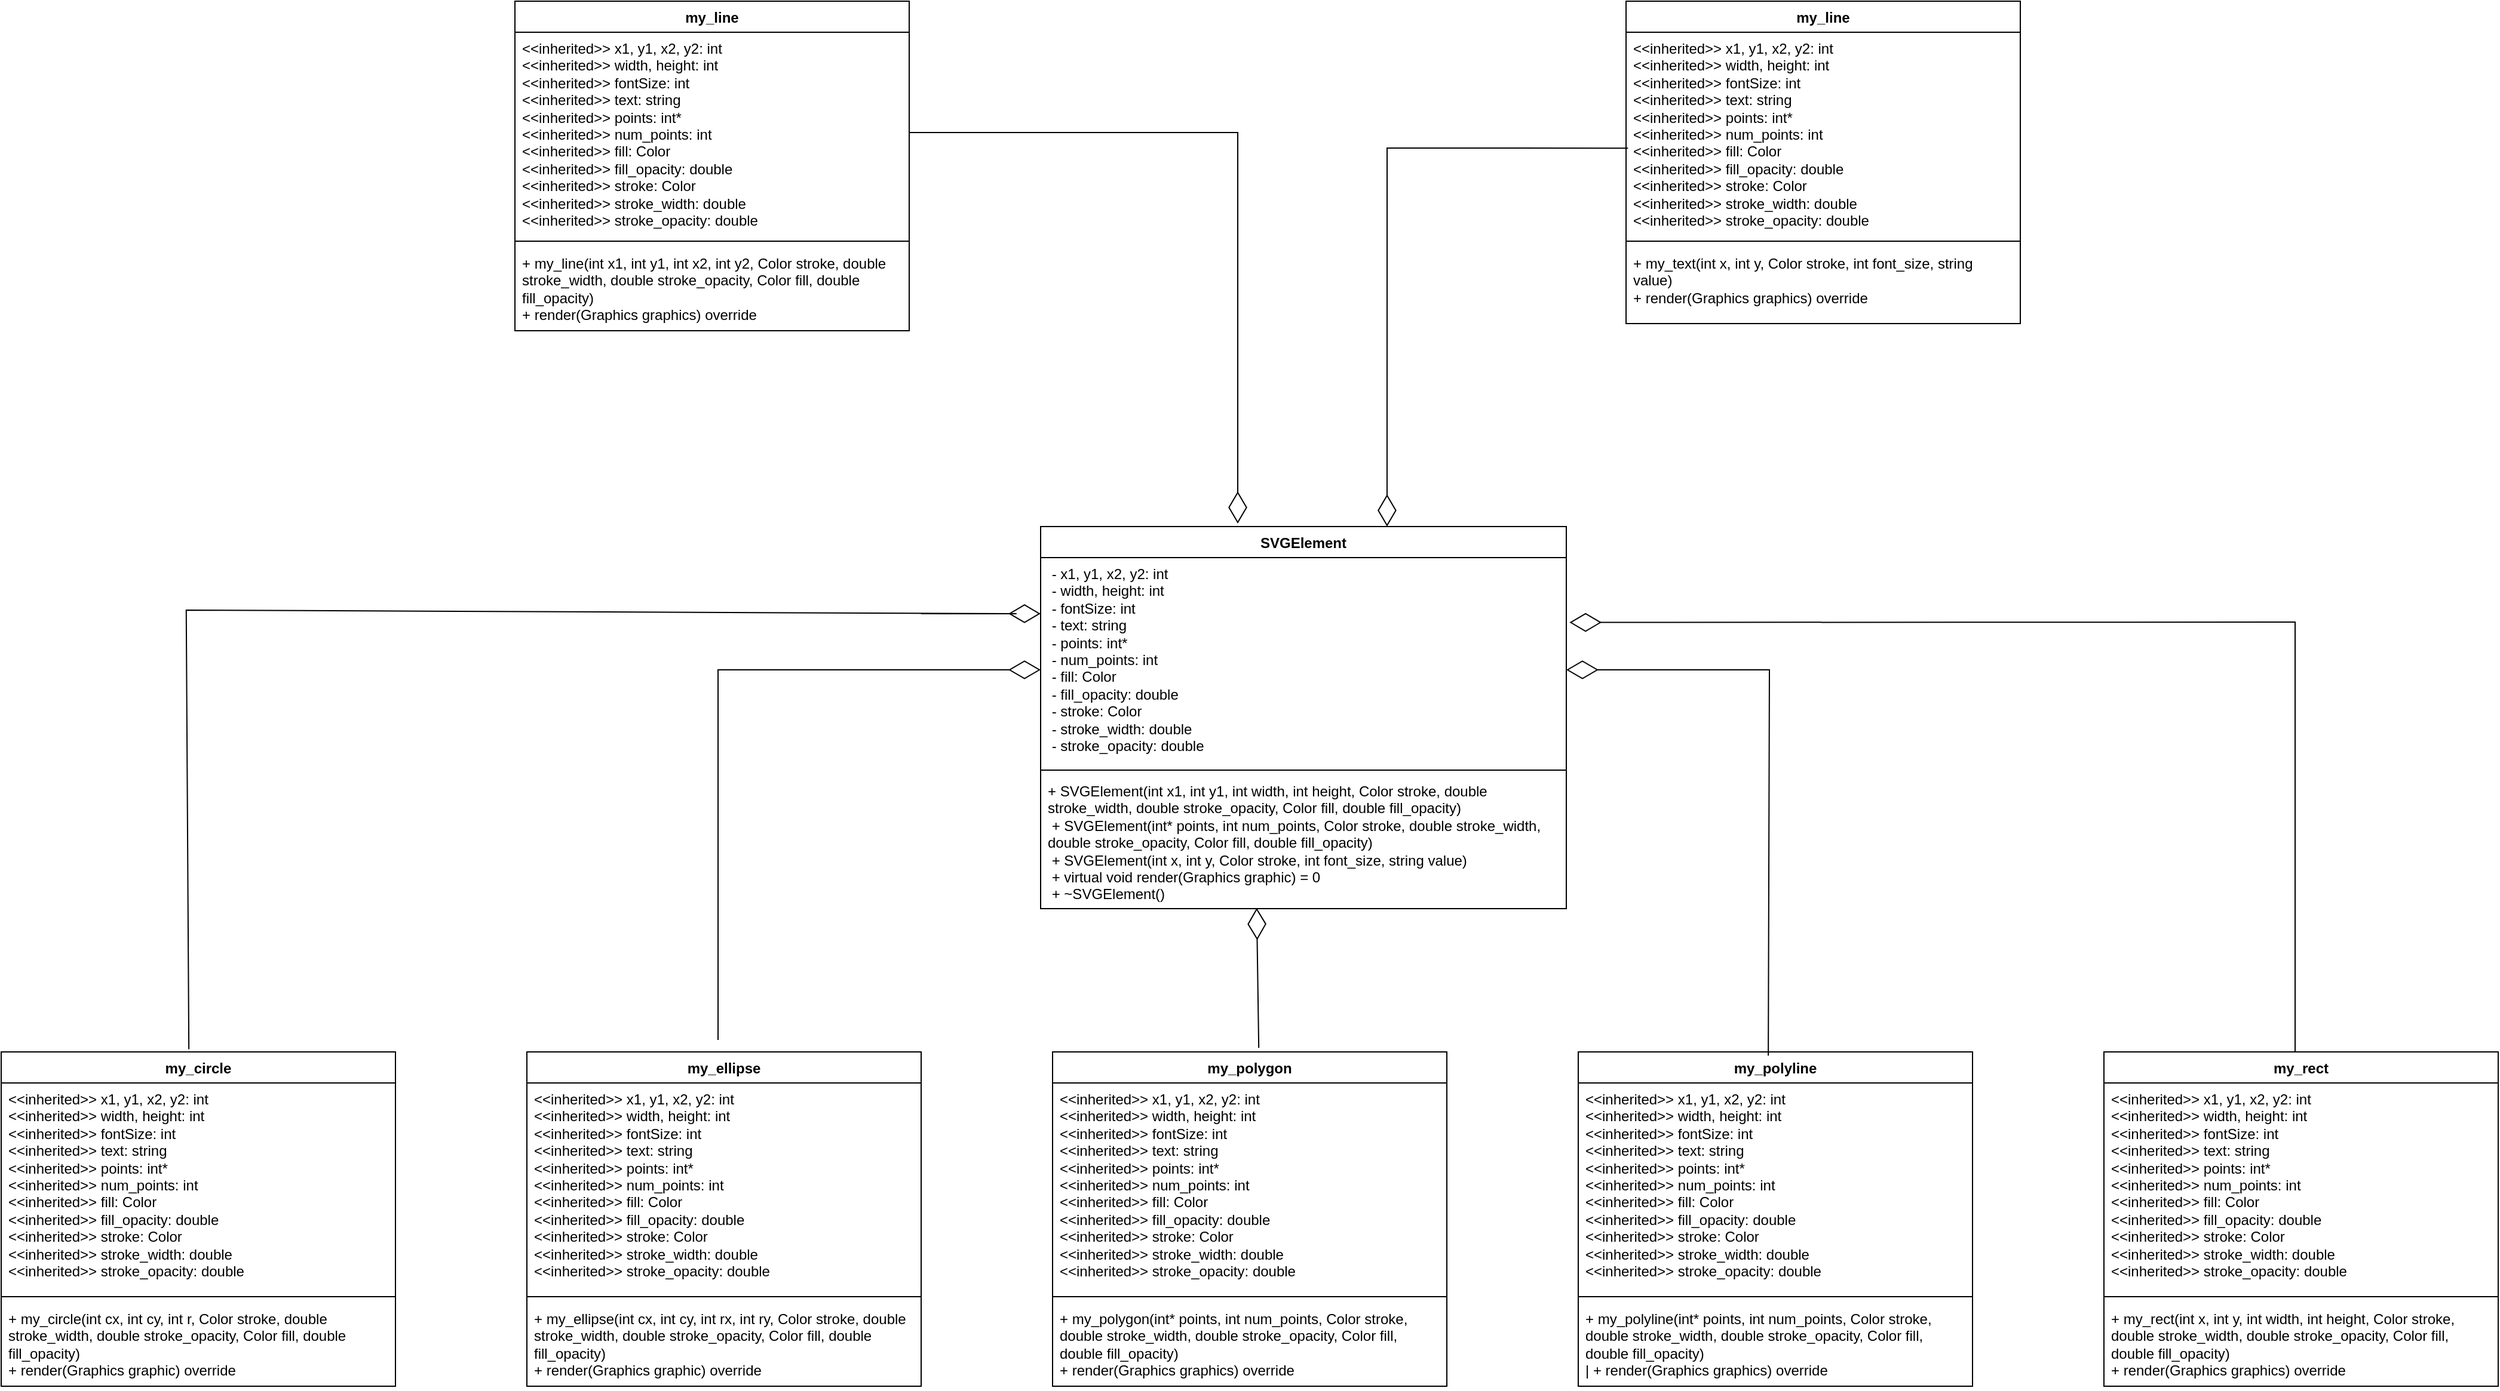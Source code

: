 <mxfile version="24.7.17">
  <diagram name="Page-1" id="AriRi61LyEbtOm37-zVQ">
    <mxGraphModel dx="1680" dy="1688" grid="1" gridSize="10" guides="1" tooltips="1" connect="1" arrows="1" fold="1" page="1" pageScale="1" pageWidth="827" pageHeight="1169" math="0" shadow="0">
      <root>
        <mxCell id="0" />
        <mxCell id="1" parent="0" />
        <mxCell id="bl6EhNTgx5ZiiRYhfgeb-1" value="SVGElement" style="swimlane;fontStyle=1;align=center;verticalAlign=top;childLayout=stackLayout;horizontal=1;startSize=26;horizontalStack=0;resizeParent=1;resizeParentMax=0;resizeLast=0;collapsible=1;marginBottom=0;whiteSpace=wrap;html=1;" parent="1" vertex="1">
          <mxGeometry x="110" width="440" height="320" as="geometry" />
        </mxCell>
        <mxCell id="bl6EhNTgx5ZiiRYhfgeb-2" value="&amp;nbsp;- x1, y1, x2, y2: int&lt;br style=&quot;padding: 0px; margin: 0px;&quot;&gt;&amp;nbsp;- width, height: int&lt;br style=&quot;padding: 0px; margin: 0px;&quot;&gt;&amp;nbsp;- fontSize: int&lt;br style=&quot;padding: 0px; margin: 0px;&quot;&gt;&amp;nbsp;- text: string&lt;br style=&quot;padding: 0px; margin: 0px;&quot;&gt;&amp;nbsp;- points: int*&lt;br style=&quot;padding: 0px; margin: 0px;&quot;&gt;&amp;nbsp;- num_points: int&lt;br style=&quot;padding: 0px; margin: 0px;&quot;&gt;&amp;nbsp;- fill: Color&lt;br style=&quot;padding: 0px; margin: 0px;&quot;&gt;&amp;nbsp;- fill_opacity: double&lt;br style=&quot;padding: 0px; margin: 0px;&quot;&gt;&amp;nbsp;- stroke: Color&lt;br style=&quot;padding: 0px; margin: 0px;&quot;&gt;&amp;nbsp;- stroke_width: double&lt;br style=&quot;padding: 0px; margin: 0px;&quot;&gt;&amp;nbsp;- stroke_opacity: double" style="text;strokeColor=none;fillColor=none;align=left;verticalAlign=top;spacingLeft=4;spacingRight=4;overflow=hidden;rotatable=0;points=[[0,0.5],[1,0.5]];portConstraint=eastwest;whiteSpace=wrap;html=1;" parent="bl6EhNTgx5ZiiRYhfgeb-1" vertex="1">
          <mxGeometry y="26" width="440" height="174" as="geometry" />
        </mxCell>
        <mxCell id="bl6EhNTgx5ZiiRYhfgeb-3" value="" style="line;strokeWidth=1;fillColor=none;align=left;verticalAlign=middle;spacingTop=-1;spacingLeft=3;spacingRight=3;rotatable=0;labelPosition=right;points=[];portConstraint=eastwest;strokeColor=inherit;" parent="bl6EhNTgx5ZiiRYhfgeb-1" vertex="1">
          <mxGeometry y="200" width="440" height="8" as="geometry" />
        </mxCell>
        <mxCell id="bl6EhNTgx5ZiiRYhfgeb-4" value="+ SVGElement(int x1, int y1, int width, int height, Color stroke, double stroke_width, double stroke_opacity, Color fill, double fill_opacity)&lt;br style=&quot;padding: 0px; margin: 0px;&quot;&gt;&amp;nbsp;+ SVGElement(int* points, int num_points, Color stroke, double stroke_width, double stroke_opacity, Color fill, double fill_opacity)&lt;br style=&quot;padding: 0px; margin: 0px;&quot;&gt;&amp;nbsp;+ SVGElement(int x, int y, Color stroke, int font_size, string value)&lt;br style=&quot;padding: 0px; margin: 0px;&quot;&gt;&amp;nbsp;+ virtual void render(Graphics graphic) = 0&lt;br style=&quot;padding: 0px; margin: 0px;&quot;&gt;&amp;nbsp;+ ~SVGElement()" style="text;strokeColor=none;fillColor=none;align=left;verticalAlign=top;spacingLeft=4;spacingRight=4;overflow=hidden;rotatable=0;points=[[0,0.5],[1,0.5]];portConstraint=eastwest;whiteSpace=wrap;html=1;" parent="bl6EhNTgx5ZiiRYhfgeb-1" vertex="1">
          <mxGeometry y="208" width="440" height="112" as="geometry" />
        </mxCell>
        <mxCell id="bl6EhNTgx5ZiiRYhfgeb-12" value="my_circle" style="swimlane;fontStyle=1;align=center;verticalAlign=top;childLayout=stackLayout;horizontal=1;startSize=26;horizontalStack=0;resizeParent=1;resizeParentMax=0;resizeLast=0;collapsible=1;marginBottom=0;whiteSpace=wrap;html=1;" parent="1" vertex="1">
          <mxGeometry x="-760" y="440" width="330" height="280" as="geometry" />
        </mxCell>
        <mxCell id="bl6EhNTgx5ZiiRYhfgeb-13" value="&amp;lt;&amp;lt;inherited&amp;gt;&amp;gt; x1, y1, x2, y2: int&lt;br style=&quot;padding: 0px; margin: 0px;&quot;&gt;&amp;lt;&amp;lt;inherited&amp;gt;&amp;gt; width, height: int&lt;br style=&quot;padding: 0px; margin: 0px;&quot;&gt;&amp;lt;&amp;lt;inherited&amp;gt;&amp;gt; fontSize: int&lt;br style=&quot;padding: 0px; margin: 0px;&quot;&gt;&amp;lt;&amp;lt;inherited&amp;gt;&amp;gt; text: string&lt;br style=&quot;padding: 0px; margin: 0px;&quot;&gt;&amp;lt;&amp;lt;inherited&amp;gt;&amp;gt; points: int*&lt;br style=&quot;padding: 0px; margin: 0px;&quot;&gt;&amp;lt;&amp;lt;inherited&amp;gt;&amp;gt; num_points: int&lt;br style=&quot;padding: 0px; margin: 0px;&quot;&gt;&amp;lt;&amp;lt;inherited&amp;gt;&amp;gt;&amp;nbsp;fill: Color&lt;br style=&quot;padding: 0px; margin: 0px;&quot;&gt;&amp;lt;&amp;lt;inherited&amp;gt;&amp;gt;&amp;nbsp;fill_opacity: double&lt;br style=&quot;padding: 0px; margin: 0px;&quot;&gt;&amp;lt;&amp;lt;inherited&amp;gt;&amp;gt;&amp;nbsp;stroke: Color&lt;br style=&quot;padding: 0px; margin: 0px;&quot;&gt;&amp;lt;&amp;lt;inherited&amp;gt;&amp;gt;&amp;nbsp;stroke_width: double&lt;br style=&quot;padding: 0px; margin: 0px;&quot;&gt;&amp;lt;&amp;lt;inherited&amp;gt;&amp;gt;&amp;nbsp;stroke_opacity: double" style="text;strokeColor=none;fillColor=none;align=left;verticalAlign=top;spacingLeft=4;spacingRight=4;overflow=hidden;rotatable=0;points=[[0,0.5],[1,0.5]];portConstraint=eastwest;whiteSpace=wrap;html=1;" parent="bl6EhNTgx5ZiiRYhfgeb-12" vertex="1">
          <mxGeometry y="26" width="330" height="174" as="geometry" />
        </mxCell>
        <mxCell id="bl6EhNTgx5ZiiRYhfgeb-14" value="" style="line;strokeWidth=1;fillColor=none;align=left;verticalAlign=middle;spacingTop=-1;spacingLeft=3;spacingRight=3;rotatable=0;labelPosition=right;points=[];portConstraint=eastwest;strokeColor=inherit;" parent="bl6EhNTgx5ZiiRYhfgeb-12" vertex="1">
          <mxGeometry y="200" width="330" height="10" as="geometry" />
        </mxCell>
        <mxCell id="bl6EhNTgx5ZiiRYhfgeb-15" value="+ my_circle(int cx, int cy, int r, Color stroke, double stroke_width, double stroke_opacity, Color fill, double fill_opacity)&lt;br style=&quot;padding: 0px; margin: 0px;&quot;&gt;+ render(Graphics graphic) override" style="text;strokeColor=none;fillColor=none;align=left;verticalAlign=top;spacingLeft=4;spacingRight=4;overflow=hidden;rotatable=0;points=[[0,0.5],[1,0.5]];portConstraint=eastwest;whiteSpace=wrap;html=1;" parent="bl6EhNTgx5ZiiRYhfgeb-12" vertex="1">
          <mxGeometry y="210" width="330" height="70" as="geometry" />
        </mxCell>
        <mxCell id="bl6EhNTgx5ZiiRYhfgeb-17" value="my_ellipse" style="swimlane;fontStyle=1;align=center;verticalAlign=top;childLayout=stackLayout;horizontal=1;startSize=26;horizontalStack=0;resizeParent=1;resizeParentMax=0;resizeLast=0;collapsible=1;marginBottom=0;whiteSpace=wrap;html=1;" parent="1" vertex="1">
          <mxGeometry x="-320" y="440" width="330" height="280" as="geometry" />
        </mxCell>
        <mxCell id="bl6EhNTgx5ZiiRYhfgeb-18" value="&amp;lt;&amp;lt;inherited&amp;gt;&amp;gt; x1, y1, x2, y2: int&lt;br style=&quot;padding: 0px; margin: 0px;&quot;&gt;&amp;lt;&amp;lt;inherited&amp;gt;&amp;gt; width, height: int&lt;br style=&quot;padding: 0px; margin: 0px;&quot;&gt;&amp;lt;&amp;lt;inherited&amp;gt;&amp;gt; fontSize: int&lt;br style=&quot;padding: 0px; margin: 0px;&quot;&gt;&amp;lt;&amp;lt;inherited&amp;gt;&amp;gt; text: string&lt;br style=&quot;padding: 0px; margin: 0px;&quot;&gt;&amp;lt;&amp;lt;inherited&amp;gt;&amp;gt; points: int*&lt;br style=&quot;padding: 0px; margin: 0px;&quot;&gt;&amp;lt;&amp;lt;inherited&amp;gt;&amp;gt; num_points: int&lt;br style=&quot;padding: 0px; margin: 0px;&quot;&gt;&amp;lt;&amp;lt;inherited&amp;gt;&amp;gt;&amp;nbsp;fill: Color&lt;br style=&quot;padding: 0px; margin: 0px;&quot;&gt;&amp;lt;&amp;lt;inherited&amp;gt;&amp;gt;&amp;nbsp;fill_opacity: double&lt;br style=&quot;padding: 0px; margin: 0px;&quot;&gt;&amp;lt;&amp;lt;inherited&amp;gt;&amp;gt;&amp;nbsp;stroke: Color&lt;br style=&quot;padding: 0px; margin: 0px;&quot;&gt;&amp;lt;&amp;lt;inherited&amp;gt;&amp;gt;&amp;nbsp;stroke_width: double&lt;br style=&quot;padding: 0px; margin: 0px;&quot;&gt;&amp;lt;&amp;lt;inherited&amp;gt;&amp;gt;&amp;nbsp;stroke_opacity: double" style="text;strokeColor=none;fillColor=none;align=left;verticalAlign=top;spacingLeft=4;spacingRight=4;overflow=hidden;rotatable=0;points=[[0,0.5],[1,0.5]];portConstraint=eastwest;whiteSpace=wrap;html=1;" parent="bl6EhNTgx5ZiiRYhfgeb-17" vertex="1">
          <mxGeometry y="26" width="330" height="174" as="geometry" />
        </mxCell>
        <mxCell id="bl6EhNTgx5ZiiRYhfgeb-19" value="" style="line;strokeWidth=1;fillColor=none;align=left;verticalAlign=middle;spacingTop=-1;spacingLeft=3;spacingRight=3;rotatable=0;labelPosition=right;points=[];portConstraint=eastwest;strokeColor=inherit;" parent="bl6EhNTgx5ZiiRYhfgeb-17" vertex="1">
          <mxGeometry y="200" width="330" height="10" as="geometry" />
        </mxCell>
        <mxCell id="bl6EhNTgx5ZiiRYhfgeb-20" value="+ my_ellipse(int cx, int cy, int rx, int ry, Color stroke,&amp;nbsp;double stroke_width, double stroke_opacity,&amp;nbsp;Color fill,&amp;nbsp;double fill_opacity)&lt;br style=&quot;padding: 0px; margin: 0px;&quot;&gt;+ render(Graphics graphic) override" style="text;strokeColor=none;fillColor=none;align=left;verticalAlign=top;spacingLeft=4;spacingRight=4;overflow=hidden;rotatable=0;points=[[0,0.5],[1,0.5]];portConstraint=eastwest;whiteSpace=wrap;html=1;" parent="bl6EhNTgx5ZiiRYhfgeb-17" vertex="1">
          <mxGeometry y="210" width="330" height="70" as="geometry" />
        </mxCell>
        <mxCell id="bl6EhNTgx5ZiiRYhfgeb-22" value="my_polygon" style="swimlane;fontStyle=1;align=center;verticalAlign=top;childLayout=stackLayout;horizontal=1;startSize=26;horizontalStack=0;resizeParent=1;resizeParentMax=0;resizeLast=0;collapsible=1;marginBottom=0;whiteSpace=wrap;html=1;" parent="1" vertex="1">
          <mxGeometry x="120" y="440" width="330" height="280" as="geometry" />
        </mxCell>
        <mxCell id="bl6EhNTgx5ZiiRYhfgeb-23" value="&amp;lt;&amp;lt;inherited&amp;gt;&amp;gt; x1, y1, x2, y2: int&lt;br style=&quot;padding: 0px; margin: 0px;&quot;&gt;&amp;lt;&amp;lt;inherited&amp;gt;&amp;gt; width, height: int&lt;br style=&quot;padding: 0px; margin: 0px;&quot;&gt;&amp;lt;&amp;lt;inherited&amp;gt;&amp;gt; fontSize: int&lt;br style=&quot;padding: 0px; margin: 0px;&quot;&gt;&amp;lt;&amp;lt;inherited&amp;gt;&amp;gt; text: string&lt;br style=&quot;padding: 0px; margin: 0px;&quot;&gt;&amp;lt;&amp;lt;inherited&amp;gt;&amp;gt; points: int*&lt;br style=&quot;padding: 0px; margin: 0px;&quot;&gt;&amp;lt;&amp;lt;inherited&amp;gt;&amp;gt; num_points: int&lt;br style=&quot;padding: 0px; margin: 0px;&quot;&gt;&amp;lt;&amp;lt;inherited&amp;gt;&amp;gt;&amp;nbsp;fill: Color&lt;br style=&quot;padding: 0px; margin: 0px;&quot;&gt;&amp;lt;&amp;lt;inherited&amp;gt;&amp;gt;&amp;nbsp;fill_opacity: double&lt;br style=&quot;padding: 0px; margin: 0px;&quot;&gt;&amp;lt;&amp;lt;inherited&amp;gt;&amp;gt;&amp;nbsp;stroke: Color&lt;br style=&quot;padding: 0px; margin: 0px;&quot;&gt;&amp;lt;&amp;lt;inherited&amp;gt;&amp;gt;&amp;nbsp;stroke_width: double&lt;br style=&quot;padding: 0px; margin: 0px;&quot;&gt;&amp;lt;&amp;lt;inherited&amp;gt;&amp;gt;&amp;nbsp;stroke_opacity: double" style="text;strokeColor=none;fillColor=none;align=left;verticalAlign=top;spacingLeft=4;spacingRight=4;overflow=hidden;rotatable=0;points=[[0,0.5],[1,0.5]];portConstraint=eastwest;whiteSpace=wrap;html=1;" parent="bl6EhNTgx5ZiiRYhfgeb-22" vertex="1">
          <mxGeometry y="26" width="330" height="174" as="geometry" />
        </mxCell>
        <mxCell id="bl6EhNTgx5ZiiRYhfgeb-24" value="" style="line;strokeWidth=1;fillColor=none;align=left;verticalAlign=middle;spacingTop=-1;spacingLeft=3;spacingRight=3;rotatable=0;labelPosition=right;points=[];portConstraint=eastwest;strokeColor=inherit;" parent="bl6EhNTgx5ZiiRYhfgeb-22" vertex="1">
          <mxGeometry y="200" width="330" height="10" as="geometry" />
        </mxCell>
        <mxCell id="bl6EhNTgx5ZiiRYhfgeb-25" value="+ my_polygon(int* points, int num_points, Color stroke, double stroke_width, double stroke_opacity, Color fill, double fill_opacity)&lt;br style=&quot;padding: 0px; margin: 0px;&quot;&gt;+ render(Graphics graphics) override" style="text;strokeColor=none;fillColor=none;align=left;verticalAlign=top;spacingLeft=4;spacingRight=4;overflow=hidden;rotatable=0;points=[[0,0.5],[1,0.5]];portConstraint=eastwest;whiteSpace=wrap;html=1;" parent="bl6EhNTgx5ZiiRYhfgeb-22" vertex="1">
          <mxGeometry y="210" width="330" height="70" as="geometry" />
        </mxCell>
        <mxCell id="mpF9mIlzne4Tf0Ne3Z6M-2" value="my_polyline" style="swimlane;fontStyle=1;align=center;verticalAlign=top;childLayout=stackLayout;horizontal=1;startSize=26;horizontalStack=0;resizeParent=1;resizeParentMax=0;resizeLast=0;collapsible=1;marginBottom=0;whiteSpace=wrap;html=1;" vertex="1" parent="1">
          <mxGeometry x="560" y="440" width="330" height="280" as="geometry" />
        </mxCell>
        <mxCell id="mpF9mIlzne4Tf0Ne3Z6M-3" value="&amp;lt;&amp;lt;inherited&amp;gt;&amp;gt; x1, y1, x2, y2: int&lt;br style=&quot;padding: 0px; margin: 0px;&quot;&gt;&amp;lt;&amp;lt;inherited&amp;gt;&amp;gt; width, height: int&lt;br style=&quot;padding: 0px; margin: 0px;&quot;&gt;&amp;lt;&amp;lt;inherited&amp;gt;&amp;gt; fontSize: int&lt;br style=&quot;padding: 0px; margin: 0px;&quot;&gt;&amp;lt;&amp;lt;inherited&amp;gt;&amp;gt; text: string&lt;br style=&quot;padding: 0px; margin: 0px;&quot;&gt;&amp;lt;&amp;lt;inherited&amp;gt;&amp;gt; points: int*&lt;br style=&quot;padding: 0px; margin: 0px;&quot;&gt;&amp;lt;&amp;lt;inherited&amp;gt;&amp;gt; num_points: int&lt;br style=&quot;padding: 0px; margin: 0px;&quot;&gt;&amp;lt;&amp;lt;inherited&amp;gt;&amp;gt;&amp;nbsp;fill: Color&lt;br style=&quot;padding: 0px; margin: 0px;&quot;&gt;&amp;lt;&amp;lt;inherited&amp;gt;&amp;gt;&amp;nbsp;fill_opacity: double&lt;br style=&quot;padding: 0px; margin: 0px;&quot;&gt;&amp;lt;&amp;lt;inherited&amp;gt;&amp;gt;&amp;nbsp;stroke: Color&lt;br style=&quot;padding: 0px; margin: 0px;&quot;&gt;&amp;lt;&amp;lt;inherited&amp;gt;&amp;gt;&amp;nbsp;stroke_width: double&lt;br style=&quot;padding: 0px; margin: 0px;&quot;&gt;&amp;lt;&amp;lt;inherited&amp;gt;&amp;gt;&amp;nbsp;stroke_opacity: double" style="text;strokeColor=none;fillColor=none;align=left;verticalAlign=top;spacingLeft=4;spacingRight=4;overflow=hidden;rotatable=0;points=[[0,0.5],[1,0.5]];portConstraint=eastwest;whiteSpace=wrap;html=1;" vertex="1" parent="mpF9mIlzne4Tf0Ne3Z6M-2">
          <mxGeometry y="26" width="330" height="174" as="geometry" />
        </mxCell>
        <mxCell id="mpF9mIlzne4Tf0Ne3Z6M-4" value="" style="line;strokeWidth=1;fillColor=none;align=left;verticalAlign=middle;spacingTop=-1;spacingLeft=3;spacingRight=3;rotatable=0;labelPosition=right;points=[];portConstraint=eastwest;strokeColor=inherit;" vertex="1" parent="mpF9mIlzne4Tf0Ne3Z6M-2">
          <mxGeometry y="200" width="330" height="10" as="geometry" />
        </mxCell>
        <mxCell id="mpF9mIlzne4Tf0Ne3Z6M-5" value="+ my_polyline(int* points, int num_points, Color stroke, double stroke_width, double stroke_opacity, Color fill, double fill_opacity)&lt;br&gt;| + render(Graphics graphics) override" style="text;strokeColor=none;fillColor=none;align=left;verticalAlign=top;spacingLeft=4;spacingRight=4;overflow=hidden;rotatable=0;points=[[0,0.5],[1,0.5]];portConstraint=eastwest;whiteSpace=wrap;html=1;" vertex="1" parent="mpF9mIlzne4Tf0Ne3Z6M-2">
          <mxGeometry y="210" width="330" height="70" as="geometry" />
        </mxCell>
        <mxCell id="mpF9mIlzne4Tf0Ne3Z6M-6" value="my_rect" style="swimlane;fontStyle=1;align=center;verticalAlign=top;childLayout=stackLayout;horizontal=1;startSize=26;horizontalStack=0;resizeParent=1;resizeParentMax=0;resizeLast=0;collapsible=1;marginBottom=0;whiteSpace=wrap;html=1;" vertex="1" parent="1">
          <mxGeometry x="1000" y="440" width="330" height="280" as="geometry" />
        </mxCell>
        <mxCell id="mpF9mIlzne4Tf0Ne3Z6M-7" value="&amp;lt;&amp;lt;inherited&amp;gt;&amp;gt; x1, y1, x2, y2: int&lt;br style=&quot;padding: 0px; margin: 0px;&quot;&gt;&amp;lt;&amp;lt;inherited&amp;gt;&amp;gt; width, height: int&lt;br style=&quot;padding: 0px; margin: 0px;&quot;&gt;&amp;lt;&amp;lt;inherited&amp;gt;&amp;gt; fontSize: int&lt;br style=&quot;padding: 0px; margin: 0px;&quot;&gt;&amp;lt;&amp;lt;inherited&amp;gt;&amp;gt; text: string&lt;br style=&quot;padding: 0px; margin: 0px;&quot;&gt;&amp;lt;&amp;lt;inherited&amp;gt;&amp;gt; points: int*&lt;br style=&quot;padding: 0px; margin: 0px;&quot;&gt;&amp;lt;&amp;lt;inherited&amp;gt;&amp;gt; num_points: int&lt;br style=&quot;padding: 0px; margin: 0px;&quot;&gt;&amp;lt;&amp;lt;inherited&amp;gt;&amp;gt;&amp;nbsp;fill: Color&lt;br style=&quot;padding: 0px; margin: 0px;&quot;&gt;&amp;lt;&amp;lt;inherited&amp;gt;&amp;gt;&amp;nbsp;fill_opacity: double&lt;br style=&quot;padding: 0px; margin: 0px;&quot;&gt;&amp;lt;&amp;lt;inherited&amp;gt;&amp;gt;&amp;nbsp;stroke: Color&lt;br style=&quot;padding: 0px; margin: 0px;&quot;&gt;&amp;lt;&amp;lt;inherited&amp;gt;&amp;gt;&amp;nbsp;stroke_width: double&lt;br style=&quot;padding: 0px; margin: 0px;&quot;&gt;&amp;lt;&amp;lt;inherited&amp;gt;&amp;gt;&amp;nbsp;stroke_opacity: double" style="text;strokeColor=none;fillColor=none;align=left;verticalAlign=top;spacingLeft=4;spacingRight=4;overflow=hidden;rotatable=0;points=[[0,0.5],[1,0.5]];portConstraint=eastwest;whiteSpace=wrap;html=1;" vertex="1" parent="mpF9mIlzne4Tf0Ne3Z6M-6">
          <mxGeometry y="26" width="330" height="174" as="geometry" />
        </mxCell>
        <mxCell id="mpF9mIlzne4Tf0Ne3Z6M-8" value="" style="line;strokeWidth=1;fillColor=none;align=left;verticalAlign=middle;spacingTop=-1;spacingLeft=3;spacingRight=3;rotatable=0;labelPosition=right;points=[];portConstraint=eastwest;strokeColor=inherit;" vertex="1" parent="mpF9mIlzne4Tf0Ne3Z6M-6">
          <mxGeometry y="200" width="330" height="10" as="geometry" />
        </mxCell>
        <mxCell id="mpF9mIlzne4Tf0Ne3Z6M-9" value="+ my_rect(int x, int y, int width, int height, Color stroke, double stroke_width, double stroke_opacity, Color fill, double fill_opacity)&lt;div&gt;+ render(Graphics graphics) override&lt;/div&gt;" style="text;strokeColor=none;fillColor=none;align=left;verticalAlign=top;spacingLeft=4;spacingRight=4;overflow=hidden;rotatable=0;points=[[0,0.5],[1,0.5]];portConstraint=eastwest;whiteSpace=wrap;html=1;" vertex="1" parent="mpF9mIlzne4Tf0Ne3Z6M-6">
          <mxGeometry y="210" width="330" height="70" as="geometry" />
        </mxCell>
        <mxCell id="mpF9mIlzne4Tf0Ne3Z6M-15" value="" style="endArrow=diamondThin;endFill=0;endSize=24;html=1;rounded=0;exitX=0.476;exitY=-0.008;exitDx=0;exitDy=0;entryX=0.023;entryY=0.77;entryDx=0;entryDy=0;entryPerimeter=0;exitPerimeter=0;" edge="1" parent="1" source="bl6EhNTgx5ZiiRYhfgeb-12">
          <mxGeometry width="160" relative="1" as="geometry">
            <mxPoint x="-605.12" y="357" as="sourcePoint" />
            <mxPoint x="110.0" y="72.98" as="targetPoint" />
            <Array as="points">
              <mxPoint x="-605.12" y="70" />
              <mxPoint x="89.88" y="73" />
              <mxPoint x="9.88" y="73" />
            </Array>
          </mxGeometry>
        </mxCell>
        <mxCell id="mpF9mIlzne4Tf0Ne3Z6M-16" value="" style="endArrow=diamondThin;endFill=0;endSize=24;html=1;rounded=0;" edge="1" parent="1">
          <mxGeometry width="160" relative="1" as="geometry">
            <mxPoint x="-160" y="430" as="sourcePoint" />
            <mxPoint x="110" y="120" as="targetPoint" />
            <Array as="points">
              <mxPoint x="-160" y="120" />
            </Array>
          </mxGeometry>
        </mxCell>
        <mxCell id="mpF9mIlzne4Tf0Ne3Z6M-17" value="" style="endArrow=diamondThin;endFill=0;endSize=24;html=1;rounded=0;entryX=0.411;entryY=0.995;entryDx=0;entryDy=0;entryPerimeter=0;exitX=0.523;exitY=-0.012;exitDx=0;exitDy=0;exitPerimeter=0;" edge="1" parent="1" source="bl6EhNTgx5ZiiRYhfgeb-22" target="bl6EhNTgx5ZiiRYhfgeb-4">
          <mxGeometry width="160" relative="1" as="geometry">
            <mxPoint x="150" y="390" as="sourcePoint" />
            <mxPoint x="310" y="390" as="targetPoint" />
          </mxGeometry>
        </mxCell>
        <mxCell id="mpF9mIlzne4Tf0Ne3Z6M-18" value="" style="endArrow=diamondThin;endFill=0;endSize=24;html=1;rounded=0;exitX=0.482;exitY=0.011;exitDx=0;exitDy=0;exitPerimeter=0;" edge="1" parent="1" source="mpF9mIlzne4Tf0Ne3Z6M-2">
          <mxGeometry width="160" relative="1" as="geometry">
            <mxPoint x="620" y="200" as="sourcePoint" />
            <mxPoint x="550" y="120" as="targetPoint" />
            <Array as="points">
              <mxPoint x="720" y="120" />
            </Array>
          </mxGeometry>
        </mxCell>
        <mxCell id="mpF9mIlzne4Tf0Ne3Z6M-19" value="" style="endArrow=diamondThin;endFill=0;endSize=24;html=1;rounded=0;entryX=1.006;entryY=0.312;entryDx=0;entryDy=0;entryPerimeter=0;" edge="1" parent="1" target="bl6EhNTgx5ZiiRYhfgeb-2">
          <mxGeometry width="160" relative="1" as="geometry">
            <mxPoint x="1160" y="440" as="sourcePoint" />
            <mxPoint x="750" y="50" as="targetPoint" />
            <Array as="points">
              <mxPoint x="1160" y="80" />
            </Array>
          </mxGeometry>
        </mxCell>
        <mxCell id="mpF9mIlzne4Tf0Ne3Z6M-20" value="my_line" style="swimlane;fontStyle=1;align=center;verticalAlign=top;childLayout=stackLayout;horizontal=1;startSize=26;horizontalStack=0;resizeParent=1;resizeParentMax=0;resizeLast=0;collapsible=1;marginBottom=0;whiteSpace=wrap;html=1;" vertex="1" parent="1">
          <mxGeometry x="-330" y="-440" width="330" height="276" as="geometry" />
        </mxCell>
        <mxCell id="mpF9mIlzne4Tf0Ne3Z6M-21" value="&amp;lt;&amp;lt;inherited&amp;gt;&amp;gt; x1, y1, x2, y2: int&lt;br style=&quot;padding: 0px; margin: 0px;&quot;&gt;&amp;lt;&amp;lt;inherited&amp;gt;&amp;gt; width, height: int&lt;br style=&quot;padding: 0px; margin: 0px;&quot;&gt;&amp;lt;&amp;lt;inherited&amp;gt;&amp;gt; fontSize: int&lt;br style=&quot;padding: 0px; margin: 0px;&quot;&gt;&amp;lt;&amp;lt;inherited&amp;gt;&amp;gt; text: string&lt;br style=&quot;padding: 0px; margin: 0px;&quot;&gt;&amp;lt;&amp;lt;inherited&amp;gt;&amp;gt; points: int*&lt;br style=&quot;padding: 0px; margin: 0px;&quot;&gt;&amp;lt;&amp;lt;inherited&amp;gt;&amp;gt; num_points: int&lt;br style=&quot;padding: 0px; margin: 0px;&quot;&gt;&amp;lt;&amp;lt;inherited&amp;gt;&amp;gt;&amp;nbsp;fill: Color&lt;br style=&quot;padding: 0px; margin: 0px;&quot;&gt;&amp;lt;&amp;lt;inherited&amp;gt;&amp;gt;&amp;nbsp;fill_opacity: double&lt;br style=&quot;padding: 0px; margin: 0px;&quot;&gt;&amp;lt;&amp;lt;inherited&amp;gt;&amp;gt;&amp;nbsp;stroke: Color&lt;br style=&quot;padding: 0px; margin: 0px;&quot;&gt;&amp;lt;&amp;lt;inherited&amp;gt;&amp;gt;&amp;nbsp;stroke_width: double&lt;br style=&quot;padding: 0px; margin: 0px;&quot;&gt;&amp;lt;&amp;lt;inherited&amp;gt;&amp;gt;&amp;nbsp;stroke_opacity: double" style="text;strokeColor=none;fillColor=none;align=left;verticalAlign=top;spacingLeft=4;spacingRight=4;overflow=hidden;rotatable=0;points=[[0,0.5],[1,0.5]];portConstraint=eastwest;whiteSpace=wrap;html=1;" vertex="1" parent="mpF9mIlzne4Tf0Ne3Z6M-20">
          <mxGeometry y="26" width="330" height="170" as="geometry" />
        </mxCell>
        <mxCell id="mpF9mIlzne4Tf0Ne3Z6M-22" value="" style="line;strokeWidth=1;fillColor=none;align=left;verticalAlign=middle;spacingTop=-1;spacingLeft=3;spacingRight=3;rotatable=0;labelPosition=right;points=[];portConstraint=eastwest;strokeColor=inherit;" vertex="1" parent="mpF9mIlzne4Tf0Ne3Z6M-20">
          <mxGeometry y="196" width="330" height="10" as="geometry" />
        </mxCell>
        <mxCell id="mpF9mIlzne4Tf0Ne3Z6M-23" value="+ &lt;span class=&quot;hljs-built_in&quot;&gt;my_line&lt;/span&gt;(&lt;span class=&quot;hljs-type&quot;&gt;int&lt;/span&gt; x1, &lt;span class=&quot;hljs-type&quot;&gt;int&lt;/span&gt; y1, &lt;span class=&quot;hljs-type&quot;&gt;int&lt;/span&gt; x2, &lt;span class=&quot;hljs-type&quot;&gt;int&lt;/span&gt; y2, Color stroke, &lt;span class=&quot;hljs-type&quot;&gt;double&lt;/span&gt; stroke_width, &lt;span class=&quot;hljs-type&quot;&gt;double&lt;/span&gt; stroke_opacity, Color fill, &lt;span class=&quot;hljs-type&quot;&gt;double&lt;/span&gt; fill_opacity)&lt;div&gt;&lt;span style=&quot;background-color: initial;&quot;&gt;+ &lt;/span&gt;&lt;span style=&quot;background-color: initial;&quot; class=&quot;hljs-built_in&quot;&gt;render&lt;/span&gt;&lt;span style=&quot;background-color: initial;&quot;&gt;(Graphics graphics) &lt;/span&gt;&lt;span style=&quot;background-color: initial;&quot; class=&quot;hljs-keyword&quot;&gt;override&lt;/span&gt;&lt;/div&gt;" style="text;strokeColor=none;fillColor=none;align=left;verticalAlign=top;spacingLeft=4;spacingRight=4;overflow=hidden;rotatable=0;points=[[0,0.5],[1,0.5]];portConstraint=eastwest;whiteSpace=wrap;html=1;" vertex="1" parent="mpF9mIlzne4Tf0Ne3Z6M-20">
          <mxGeometry y="206" width="330" height="70" as="geometry" />
        </mxCell>
        <mxCell id="mpF9mIlzne4Tf0Ne3Z6M-24" value="my_line" style="swimlane;fontStyle=1;align=center;verticalAlign=top;childLayout=stackLayout;horizontal=1;startSize=26;horizontalStack=0;resizeParent=1;resizeParentMax=0;resizeLast=0;collapsible=1;marginBottom=0;whiteSpace=wrap;html=1;" vertex="1" parent="1">
          <mxGeometry x="600" y="-440" width="330" height="270" as="geometry" />
        </mxCell>
        <mxCell id="mpF9mIlzne4Tf0Ne3Z6M-25" value="&amp;lt;&amp;lt;inherited&amp;gt;&amp;gt; x1, y1, x2, y2: int&lt;br style=&quot;padding: 0px; margin: 0px;&quot;&gt;&amp;lt;&amp;lt;inherited&amp;gt;&amp;gt; width, height: int&lt;br style=&quot;padding: 0px; margin: 0px;&quot;&gt;&amp;lt;&amp;lt;inherited&amp;gt;&amp;gt; fontSize: int&lt;br style=&quot;padding: 0px; margin: 0px;&quot;&gt;&amp;lt;&amp;lt;inherited&amp;gt;&amp;gt; text: string&lt;br style=&quot;padding: 0px; margin: 0px;&quot;&gt;&amp;lt;&amp;lt;inherited&amp;gt;&amp;gt; points: int*&lt;br style=&quot;padding: 0px; margin: 0px;&quot;&gt;&amp;lt;&amp;lt;inherited&amp;gt;&amp;gt; num_points: int&lt;br style=&quot;padding: 0px; margin: 0px;&quot;&gt;&amp;lt;&amp;lt;inherited&amp;gt;&amp;gt;&amp;nbsp;fill: Color&lt;br style=&quot;padding: 0px; margin: 0px;&quot;&gt;&amp;lt;&amp;lt;inherited&amp;gt;&amp;gt;&amp;nbsp;fill_opacity: double&lt;br style=&quot;padding: 0px; margin: 0px;&quot;&gt;&amp;lt;&amp;lt;inherited&amp;gt;&amp;gt;&amp;nbsp;stroke: Color&lt;br style=&quot;padding: 0px; margin: 0px;&quot;&gt;&amp;lt;&amp;lt;inherited&amp;gt;&amp;gt;&amp;nbsp;stroke_width: double&lt;br style=&quot;padding: 0px; margin: 0px;&quot;&gt;&amp;lt;&amp;lt;inherited&amp;gt;&amp;gt;&amp;nbsp;stroke_opacity: double" style="text;strokeColor=none;fillColor=none;align=left;verticalAlign=top;spacingLeft=4;spacingRight=4;overflow=hidden;rotatable=0;points=[[0,0.5],[1,0.5]];portConstraint=eastwest;whiteSpace=wrap;html=1;" vertex="1" parent="mpF9mIlzne4Tf0Ne3Z6M-24">
          <mxGeometry y="26" width="330" height="170" as="geometry" />
        </mxCell>
        <mxCell id="mpF9mIlzne4Tf0Ne3Z6M-26" value="" style="line;strokeWidth=1;fillColor=none;align=left;verticalAlign=middle;spacingTop=-1;spacingLeft=3;spacingRight=3;rotatable=0;labelPosition=right;points=[];portConstraint=eastwest;strokeColor=inherit;" vertex="1" parent="mpF9mIlzne4Tf0Ne3Z6M-24">
          <mxGeometry y="196" width="330" height="10" as="geometry" />
        </mxCell>
        <mxCell id="mpF9mIlzne4Tf0Ne3Z6M-27" value="+ &lt;span class=&quot;hljs-built_in&quot;&gt;my_text&lt;/span&gt;(&lt;span class=&quot;hljs-type&quot;&gt;int&lt;/span&gt; x, &lt;span class=&quot;hljs-type&quot;&gt;int&lt;/span&gt; y, Color stroke, &lt;span class=&quot;hljs-type&quot;&gt;int&lt;/span&gt; font_size, string value)&lt;div&gt;+ &lt;span class=&quot;hljs-built_in&quot;&gt;render&lt;/span&gt;(Graphics graphics) &lt;span class=&quot;hljs-keyword&quot;&gt;override&lt;/span&gt;&lt;br&gt;&lt;/div&gt;" style="text;strokeColor=none;fillColor=none;align=left;verticalAlign=top;spacingLeft=4;spacingRight=4;overflow=hidden;rotatable=0;points=[[0,0.5],[1,0.5]];portConstraint=eastwest;whiteSpace=wrap;html=1;" vertex="1" parent="mpF9mIlzne4Tf0Ne3Z6M-24">
          <mxGeometry y="206" width="330" height="64" as="geometry" />
        </mxCell>
        <mxCell id="mpF9mIlzne4Tf0Ne3Z6M-28" value="" style="endArrow=diamondThin;endFill=0;endSize=24;html=1;rounded=0;entryX=0.375;entryY=-0.008;entryDx=0;entryDy=0;entryPerimeter=0;" edge="1" parent="1" target="bl6EhNTgx5ZiiRYhfgeb-1">
          <mxGeometry width="160" relative="1" as="geometry">
            <mxPoint y="-330" as="sourcePoint" />
            <mxPoint x="160" y="-330" as="targetPoint" />
            <Array as="points">
              <mxPoint x="275" y="-330" />
            </Array>
          </mxGeometry>
        </mxCell>
        <mxCell id="mpF9mIlzne4Tf0Ne3Z6M-29" value="" style="endArrow=diamondThin;endFill=0;endSize=24;html=1;rounded=0;exitX=0.005;exitY=0.571;exitDx=0;exitDy=0;exitPerimeter=0;entryX=0.659;entryY=0;entryDx=0;entryDy=0;entryPerimeter=0;" edge="1" parent="1" source="mpF9mIlzne4Tf0Ne3Z6M-25" target="bl6EhNTgx5ZiiRYhfgeb-1">
          <mxGeometry width="160" relative="1" as="geometry">
            <mxPoint x="400" y="-340" as="sourcePoint" />
            <mxPoint x="400" y="-10" as="targetPoint" />
            <Array as="points">
              <mxPoint x="400" y="-317" />
            </Array>
          </mxGeometry>
        </mxCell>
      </root>
    </mxGraphModel>
  </diagram>
</mxfile>
